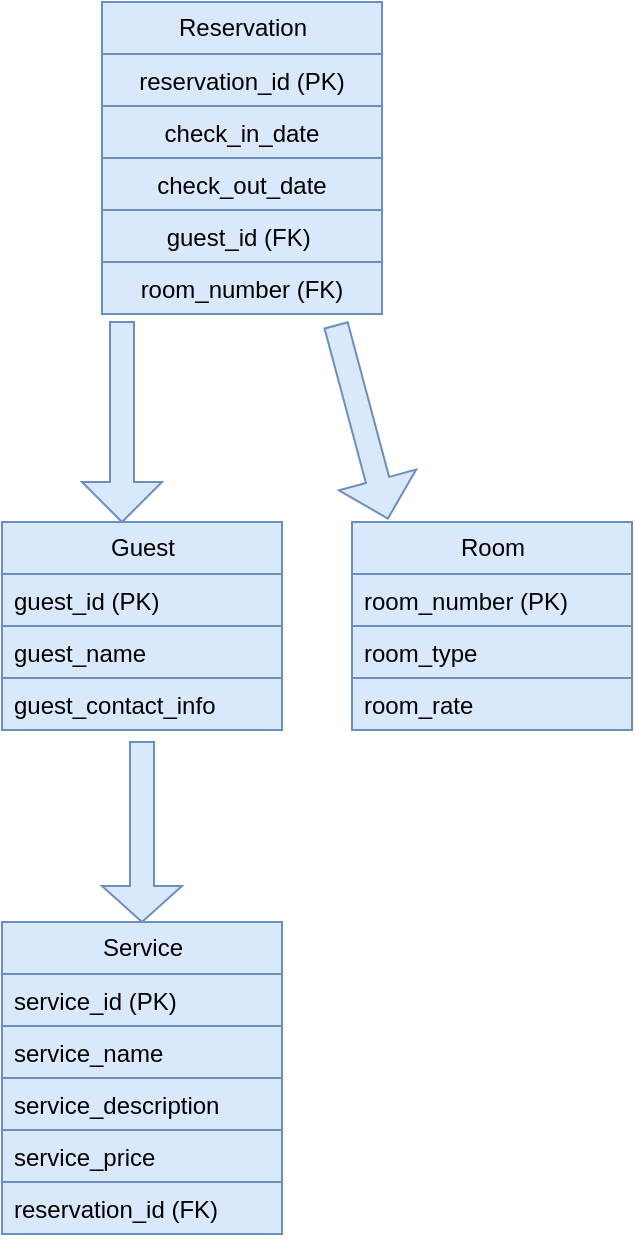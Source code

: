 <mxfile version="23.1.6" type="device">
  <diagram id="roxGu7IDKZW9RBXuxSSL" name="Page-1">
    <mxGraphModel dx="1195" dy="613" grid="1" gridSize="10" guides="1" tooltips="1" connect="1" arrows="1" fold="1" page="1" pageScale="1" pageWidth="850" pageHeight="1100" math="0" shadow="0">
      <root>
        <mxCell id="0" />
        <mxCell id="1" parent="0" />
        <mxCell id="11" value="Reservation&lt;br&gt;" style="swimlane;fontStyle=0;childLayout=stackLayout;horizontal=1;startSize=26;fillColor=#dae8fc;horizontalStack=0;resizeParent=1;resizeParentMax=0;resizeLast=0;collapsible=1;marginBottom=0;html=1;strokeColor=#6c8ebf;" parent="1" vertex="1">
          <mxGeometry x="230" y="160" width="140" height="156" as="geometry" />
        </mxCell>
        <mxCell id="12" value="reservation_id&amp;nbsp;(PK)" style="text;strokeColor=#6c8ebf;fillColor=#dae8fc;align=center;verticalAlign=top;spacingLeft=4;spacingRight=4;overflow=hidden;rotatable=0;points=[[0,0.5],[1,0.5]];portConstraint=eastwest;whiteSpace=wrap;html=1;" parent="11" vertex="1">
          <mxGeometry y="26" width="140" height="26" as="geometry" />
        </mxCell>
        <mxCell id="13" value="check_in_date" style="text;strokeColor=#6c8ebf;fillColor=#dae8fc;align=center;verticalAlign=top;spacingLeft=4;spacingRight=4;overflow=hidden;rotatable=0;points=[[0,0.5],[1,0.5]];portConstraint=eastwest;whiteSpace=wrap;html=1;" parent="11" vertex="1">
          <mxGeometry y="52" width="140" height="26" as="geometry" />
        </mxCell>
        <mxCell id="14" value="check_out_date" style="text;strokeColor=#6c8ebf;fillColor=#dae8fc;align=center;verticalAlign=top;spacingLeft=4;spacingRight=4;overflow=hidden;rotatable=0;points=[[0,0.5],[1,0.5]];portConstraint=eastwest;whiteSpace=wrap;html=1;" parent="11" vertex="1">
          <mxGeometry y="78" width="140" height="26" as="geometry" />
        </mxCell>
        <mxCell id="16" value="guest_id&amp;nbsp;(FK)&amp;nbsp;" style="text;strokeColor=#6c8ebf;fillColor=#dae8fc;align=center;verticalAlign=top;spacingLeft=4;spacingRight=4;overflow=hidden;rotatable=0;points=[[0,0.5],[1,0.5]];portConstraint=eastwest;whiteSpace=wrap;html=1;" parent="11" vertex="1">
          <mxGeometry y="104" width="140" height="26" as="geometry" />
        </mxCell>
        <mxCell id="17" value="room_number (FK)" style="text;strokeColor=#6c8ebf;fillColor=#dae8fc;align=center;verticalAlign=top;spacingLeft=4;spacingRight=4;overflow=hidden;rotatable=0;points=[[0,0.5],[1,0.5]];portConstraint=eastwest;whiteSpace=wrap;html=1;" parent="11" vertex="1">
          <mxGeometry y="130" width="140" height="26" as="geometry" />
        </mxCell>
        <mxCell id="18" value="" style="shape=singleArrow;whiteSpace=wrap;html=1;rotation=90;fillColor=#dae8fc;strokeColor=#6c8ebf;" parent="1" vertex="1">
          <mxGeometry x="190" y="350" width="100" height="40" as="geometry" />
        </mxCell>
        <mxCell id="19" value="Guest" style="swimlane;fontStyle=0;childLayout=stackLayout;horizontal=1;startSize=26;fillColor=#dae8fc;horizontalStack=0;resizeParent=1;resizeParentMax=0;resizeLast=0;collapsible=1;marginBottom=0;html=1;strokeColor=#6c8ebf;" parent="1" vertex="1">
          <mxGeometry x="180" y="420" width="140" height="104" as="geometry" />
        </mxCell>
        <mxCell id="20" value="guest_id (PK)" style="text;strokeColor=#6c8ebf;fillColor=#dae8fc;align=left;verticalAlign=top;spacingLeft=4;spacingRight=4;overflow=hidden;rotatable=0;points=[[0,0.5],[1,0.5]];portConstraint=eastwest;whiteSpace=wrap;html=1;" parent="19" vertex="1">
          <mxGeometry y="26" width="140" height="26" as="geometry" />
        </mxCell>
        <mxCell id="21" value="guest_name" style="text;strokeColor=#6c8ebf;fillColor=#dae8fc;align=left;verticalAlign=top;spacingLeft=4;spacingRight=4;overflow=hidden;rotatable=0;points=[[0,0.5],[1,0.5]];portConstraint=eastwest;whiteSpace=wrap;html=1;" parent="19" vertex="1">
          <mxGeometry y="52" width="140" height="26" as="geometry" />
        </mxCell>
        <mxCell id="22" value="guest_contact_info" style="text;strokeColor=#6c8ebf;fillColor=#dae8fc;align=left;verticalAlign=top;spacingLeft=4;spacingRight=4;overflow=hidden;rotatable=0;points=[[0,0.5],[1,0.5]];portConstraint=eastwest;whiteSpace=wrap;html=1;" parent="19" vertex="1">
          <mxGeometry y="78" width="140" height="26" as="geometry" />
        </mxCell>
        <mxCell id="23" value="Room" style="swimlane;fontStyle=0;childLayout=stackLayout;horizontal=1;startSize=26;fillColor=#dae8fc;horizontalStack=0;resizeParent=1;resizeParentMax=0;resizeLast=0;collapsible=1;marginBottom=0;html=1;strokeColor=#6c8ebf;" parent="1" vertex="1">
          <mxGeometry x="355" y="420" width="140" height="104" as="geometry" />
        </mxCell>
        <mxCell id="24" value="room_number (PK)" style="text;strokeColor=#6c8ebf;fillColor=#dae8fc;align=left;verticalAlign=top;spacingLeft=4;spacingRight=4;overflow=hidden;rotatable=0;points=[[0,0.5],[1,0.5]];portConstraint=eastwest;whiteSpace=wrap;html=1;" parent="23" vertex="1">
          <mxGeometry y="26" width="140" height="26" as="geometry" />
        </mxCell>
        <mxCell id="25" value="room_type" style="text;strokeColor=#6c8ebf;fillColor=#dae8fc;align=left;verticalAlign=top;spacingLeft=4;spacingRight=4;overflow=hidden;rotatable=0;points=[[0,0.5],[1,0.5]];portConstraint=eastwest;whiteSpace=wrap;html=1;" parent="23" vertex="1">
          <mxGeometry y="52" width="140" height="26" as="geometry" />
        </mxCell>
        <mxCell id="26" value="room_rate" style="text;strokeColor=#6c8ebf;fillColor=#dae8fc;align=left;verticalAlign=top;spacingLeft=4;spacingRight=4;overflow=hidden;rotatable=0;points=[[0,0.5],[1,0.5]];portConstraint=eastwest;whiteSpace=wrap;html=1;" parent="23" vertex="1">
          <mxGeometry y="78" width="140" height="26" as="geometry" />
        </mxCell>
        <mxCell id="27" value="" style="shape=singleArrow;whiteSpace=wrap;html=1;rotation=75;fillColor=#dae8fc;strokeColor=#6c8ebf;" parent="1" vertex="1">
          <mxGeometry x="310" y="350" width="100" height="40" as="geometry" />
        </mxCell>
        <mxCell id="28" value="" style="shape=singleArrow;whiteSpace=wrap;html=1;rotation=90;fillColor=#dae8fc;strokeColor=#6c8ebf;" parent="1" vertex="1">
          <mxGeometry x="205" y="555" width="90" height="40" as="geometry" />
        </mxCell>
        <mxCell id="29" value="Service" style="swimlane;fontStyle=0;childLayout=stackLayout;horizontal=1;startSize=26;fillColor=#dae8fc;horizontalStack=0;resizeParent=1;resizeParentMax=0;resizeLast=0;collapsible=1;marginBottom=0;html=1;strokeColor=#6c8ebf;" parent="1" vertex="1">
          <mxGeometry x="180" y="620" width="140" height="156" as="geometry" />
        </mxCell>
        <mxCell id="30" value="service_id (PK)" style="text;strokeColor=#6c8ebf;fillColor=#dae8fc;align=left;verticalAlign=top;spacingLeft=4;spacingRight=4;overflow=hidden;rotatable=0;points=[[0,0.5],[1,0.5]];portConstraint=eastwest;whiteSpace=wrap;html=1;" parent="29" vertex="1">
          <mxGeometry y="26" width="140" height="26" as="geometry" />
        </mxCell>
        <mxCell id="31" value="service_name" style="text;strokeColor=#6c8ebf;fillColor=#dae8fc;align=left;verticalAlign=top;spacingLeft=4;spacingRight=4;overflow=hidden;rotatable=0;points=[[0,0.5],[1,0.5]];portConstraint=eastwest;whiteSpace=wrap;html=1;" parent="29" vertex="1">
          <mxGeometry y="52" width="140" height="26" as="geometry" />
        </mxCell>
        <mxCell id="32" value="service_description" style="text;strokeColor=#6c8ebf;fillColor=#dae8fc;align=left;verticalAlign=top;spacingLeft=4;spacingRight=4;overflow=hidden;rotatable=0;points=[[0,0.5],[1,0.5]];portConstraint=eastwest;whiteSpace=wrap;html=1;" parent="29" vertex="1">
          <mxGeometry y="78" width="140" height="26" as="geometry" />
        </mxCell>
        <mxCell id="33" value="service_price" style="text;strokeColor=#6c8ebf;fillColor=#dae8fc;align=left;verticalAlign=top;spacingLeft=4;spacingRight=4;overflow=hidden;rotatable=0;points=[[0,0.5],[1,0.5]];portConstraint=eastwest;whiteSpace=wrap;html=1;" parent="29" vertex="1">
          <mxGeometry y="104" width="140" height="26" as="geometry" />
        </mxCell>
        <mxCell id="34" value="reservation_id (FK)" style="text;strokeColor=#6c8ebf;fillColor=#dae8fc;align=left;verticalAlign=top;spacingLeft=4;spacingRight=4;overflow=hidden;rotatable=0;points=[[0,0.5],[1,0.5]];portConstraint=eastwest;whiteSpace=wrap;html=1;" parent="29" vertex="1">
          <mxGeometry y="130" width="140" height="26" as="geometry" />
        </mxCell>
      </root>
    </mxGraphModel>
  </diagram>
</mxfile>
